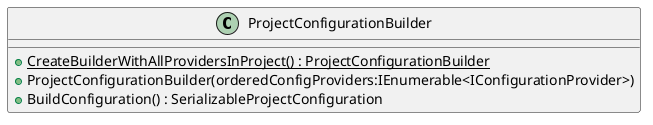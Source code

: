 @startuml
class ProjectConfigurationBuilder {
    + {static} CreateBuilderWithAllProvidersInProject() : ProjectConfigurationBuilder
    + ProjectConfigurationBuilder(orderedConfigProviders:IEnumerable<IConfigurationProvider>)
    + BuildConfiguration() : SerializableProjectConfiguration
}
@enduml
